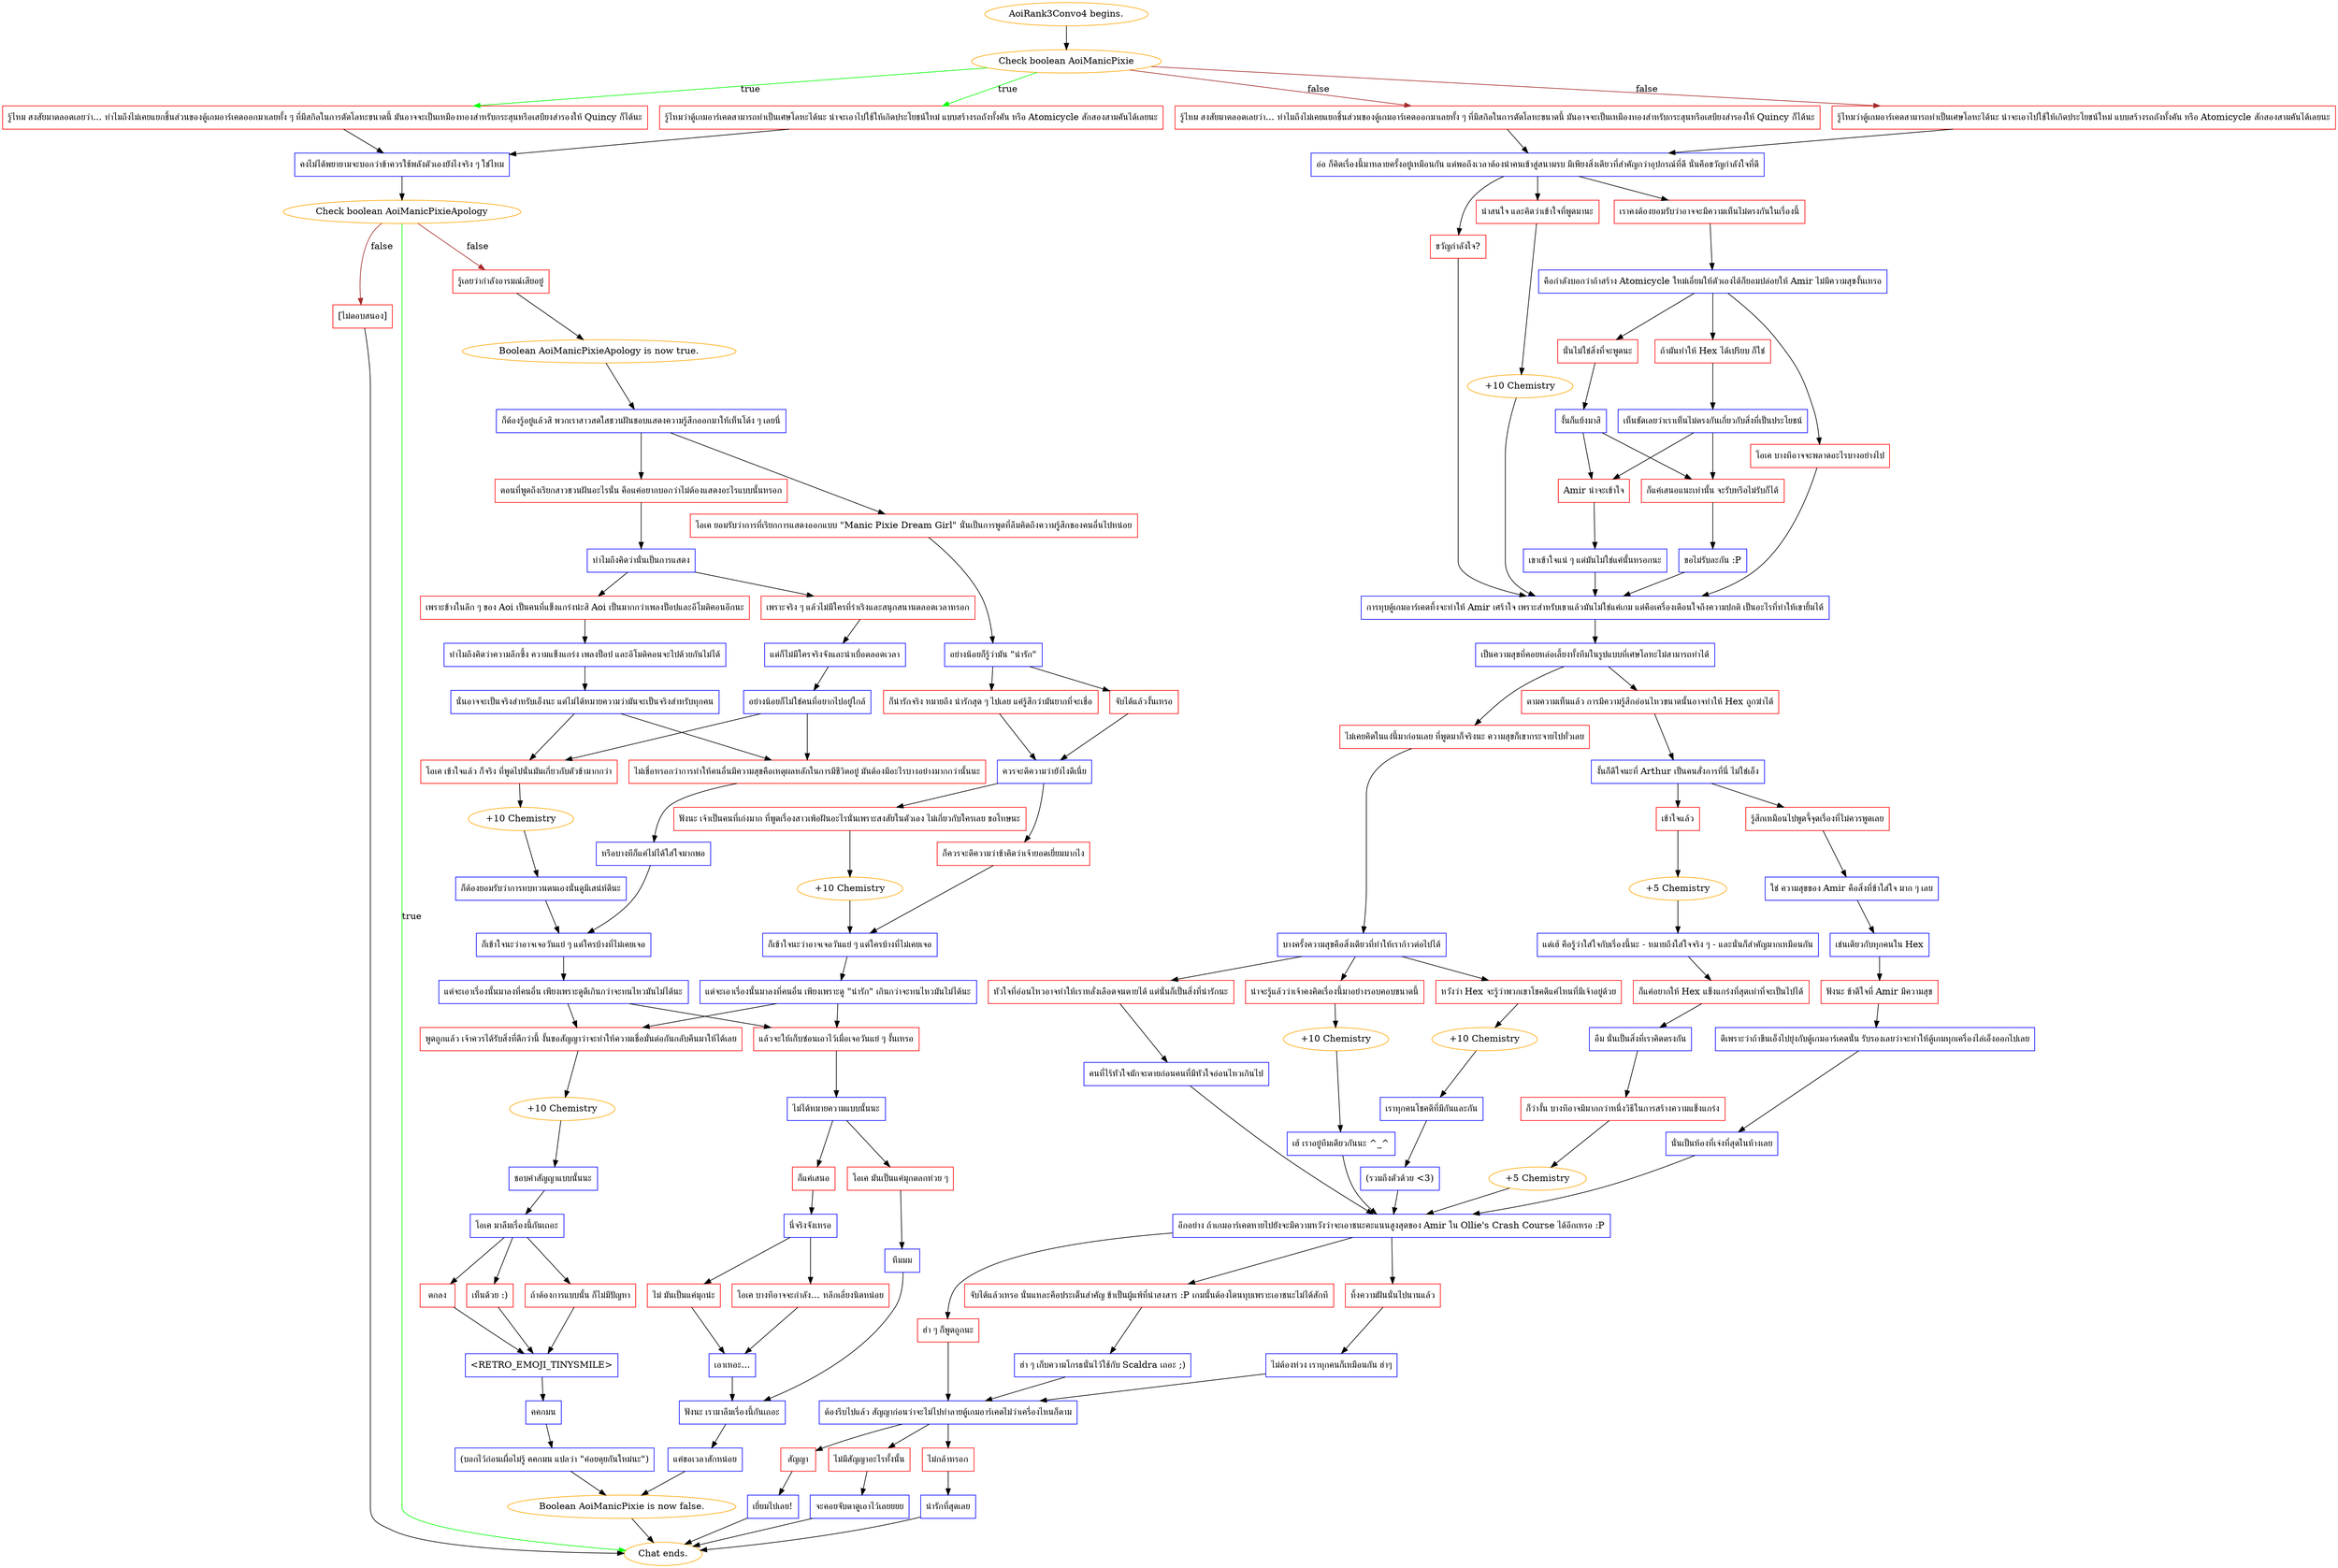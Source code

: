 digraph {
	"AoiRank3Convo4 begins." [color=orange];
		"AoiRank3Convo4 begins." -> j2492287909;
	j2492287909 [label="Check boolean AoiManicPixie",color=orange];
		j2492287909 -> j2491901964 [label=true,color=green];
		j2492287909 -> j3610184934 [label=true,color=green];
		j2492287909 -> j3763008297 [label=false,color=brown];
		j2492287909 -> j805242789 [label=false,color=brown];
	j2491901964 [label="รู้ไหม สงสัยมาตลอดเลยว่า... ทำไมถึงไม่เคยแยกชิ้นส่วนของตู้เกมอาร์เคดออกมาเลยทั้ง ๆ ที่มีสกิลในการดัดโลหะขนาดนี้ มันอาจจะเป็นเหมืองทองสำหรับกระสุนหรือเสบียงสำรองให้ Quincy ก็ได้นะ",shape=box,color=red];
		j2491901964 -> j2486762406;
	j3610184934 [label="รู้ไหมว่าตู้เกมอาร์เคดสามารถทำเป็นเศษโลหะได้นะ น่าจะเอาไปใช้ให้เกิดประโยชน์ใหม่ แบบสร้างรถถังทั้งคัน หรือ Atomicycle สักสองสามคันได้เลยนะ",shape=box,color=red];
		j3610184934 -> j2486762406;
	j3763008297 [label="รู้ไหม สงสัยมาตลอดเลยว่า... ทำไมถึงไม่เคยแยกชิ้นส่วนของตู้เกมอาร์เคดออกมาเลยทั้ง ๆ ที่มีสกิลในการดัดโลหะขนาดนี้ มันอาจจะเป็นเหมืองทองสำหรับกระสุนหรือเสบียงสำรองให้ Quincy ก็ได้นะ",shape=box,color=red];
		j3763008297 -> j816799138;
	j805242789 [label="รู้ไหมว่าตู้เกมอาร์เคดสามารถทำเป็นเศษโลหะได้นะ น่าจะเอาไปใช้ให้เกิดประโยชน์ใหม่ แบบสร้างรถถังทั้งคัน หรือ Atomicycle สักสองสามคันได้เลยนะ",shape=box,color=red];
		j805242789 -> j816799138;
	j2486762406 [label="คงไม่ได้พยายามจะบอกว่าข้าควรใช้พลังตัวเองยังไงจริง ๆ ใช่ไหม",shape=box,color=blue];
		j2486762406 -> j3889849912;
	j816799138 [label="อ๋อ ก็คิดเรื่องนี้มาหลายครั้งอยู่เหมือนกัน แต่พอถึงเวลาต้องนำคนเข้าสู่สนามรบ มีเพียงสิ่งเดียวที่สำคัญกว่าอุปกรณ์ที่ดี นั่นคือขวัญกำลังใจที่ดี",shape=box,color=blue];
		j816799138 -> j590917245;
		j816799138 -> j3923335991;
		j816799138 -> j2909032093;
	j3889849912 [label="Check boolean AoiManicPixieApology",color=orange];
		j3889849912 -> "Chat ends." [label=true,color=green];
		j3889849912 -> j4205813821 [label=false,color=brown];
		j3889849912 -> j186718899 [label=false,color=brown];
	j590917245 [label="ขวัญกำลังใจ?",shape=box,color=red];
		j590917245 -> j158548337;
	j3923335991 [label="น่าสนใจ และคิดว่าเข้าใจที่พูดมานะ",shape=box,color=red];
		j3923335991 -> j1362534982;
	j2909032093 [label="เราคงต้องยอมรับว่าอาจจะมีความเห็นไม่ตรงกันในเรื่องนี้",shape=box,color=red];
		j2909032093 -> j215103057;
	"Chat ends." [color=orange];
	j4205813821 [label="รู้เลยว่ากำลังอารมณ์เสียอยู่",shape=box,color=red];
		j4205813821 -> j3357946713;
	j186718899 [label="[ไม่ตอบสนอง]",shape=box,color=red];
		j186718899 -> "Chat ends.";
	j158548337 [label="การทุบตู้เกมอาร์เคดทิ้งจะทำให้ Amir เศร้าใจ เพราะสำหรับเขาแล้วมันไม่ใช่แค่เกม แต่คือเครื่องเตือนใจถึงความปกติ เป็นอะไรที่ทำให้เขายิ้มได้",shape=box,color=blue];
		j158548337 -> j2437217205;
	j1362534982 [label="+10 Chemistry",color=orange];
		j1362534982 -> j158548337;
	j215103057 [label="คือกำลังบอกว่าถ้าสร้าง Atomicycle ใหม่เอี่ยมให้ตัวเองได้ก็ยอมปล่อยให้ Amir ไม่มีความสุขงั้นเหรอ",shape=box,color=blue];
		j215103057 -> j686241464;
		j215103057 -> j4045110044;
		j215103057 -> j1521270632;
	j3357946713 [label="Boolean AoiManicPixieApology is now true.",color=orange];
		j3357946713 -> j3335333373;
	j2437217205 [label="เป็นความสุขที่คอยหล่อเลี้ยงทั้งทีมในรูปแบบที่เศษโลหะไม่สามารถทำได้",shape=box,color=blue];
		j2437217205 -> j2876510648;
		j2437217205 -> j95985328;
	j686241464 [label="ถ้ามันทำให้ Hex ได้เปรียบ ก็ใช่",shape=box,color=red];
		j686241464 -> j3418535856;
	j4045110044 [label="นั่นไม่ใช่สิ่งที่จะพูดนะ",shape=box,color=red];
		j4045110044 -> j344436041;
	j1521270632 [label="โอเค บางทีอาจจะพลาดอะไรบางอย่างไป",shape=box,color=red];
		j1521270632 -> j158548337;
	j3335333373 [label="ก็ต้องรู้อยู่แล้วสิ พวกเราสาวสดใสชวนฝันชอบแสดงความรู้สึกออกมาให้เห็นโต้ง ๆ เลยนี่",shape=box,color=blue];
		j3335333373 -> j997709047;
		j3335333373 -> j2267556521;
	j2876510648 [label="ไม่เคยคิดในแง่นี้มาก่อนเลย ที่พูดมาก็จริงนะ ความสุขก็เขากระจายไปทั่วเลย",shape=box,color=red];
		j2876510648 -> j2779630710;
	j95985328 [label="ตามความเห็นแล้ว การมีความรู้สึกอ่อนไหวขนาดนั้นอาจทำให้ Hex ถูกฆ่าได้",shape=box,color=red];
		j95985328 -> j2166092443;
	j3418535856 [label="เห็นชัดเลยว่าเราเห็นไม่ตรงกันเกี่ยวกับสิ่งที่เป็นประโยชน์",shape=box,color=blue];
		j3418535856 -> j459610847;
		j3418535856 -> j674400313;
	j344436041 [label="งั้นก็แย้งมาสิ",shape=box,color=blue];
		j344436041 -> j459610847;
		j344436041 -> j674400313;
	j997709047 [label="โอเค ยอมรับว่าการที่เรียกการแสดงออกแบบ \"Manic Pixie Dream Girl\" นั่นเป็นการพูดที่ลืมคิดถึงความรู้สึกของคนอื่นไปหน่อย",shape=box,color=red];
		j997709047 -> j4143386925;
	j2267556521 [label="ตอนที่พูดถึงเรียกสาวชวนฝันอะไรนั่น คือแค่อยากบอกว่าไม่ต้องแสดงอะไรแบบนั้นหรอก",shape=box,color=red];
		j2267556521 -> j3083650267;
	j2779630710 [label="บางครั้งความสุขคือสิ่งเดียวที่ทำให้เราก้าวต่อไปได้",shape=box,color=blue];
		j2779630710 -> j3215177700;
		j2779630710 -> j4160115136;
		j2779630710 -> j1440952572;
	j2166092443 [label="งั้นก็ดีใจนะที่ Arthur เป็นคนสั่งการที่นี่ ไม่ใช่เอ็ง",shape=box,color=blue];
		j2166092443 -> j3474463227;
		j2166092443 -> j1362404585;
	j459610847 [label="ก็แค่เสนอแนะเท่านั้น จะรับหรือไม่รับก็ได้",shape=box,color=red];
		j459610847 -> j3099137921;
	j674400313 [label="Amir น่าจะเข้าใจ",shape=box,color=red];
		j674400313 -> j1652025125;
	j4143386925 [label="อย่างน้อยก็รู้ว่ามัน \"น่ารัก\"",shape=box,color=blue];
		j4143386925 -> j2280333252;
		j4143386925 -> j944325102;
	j3083650267 [label="ทำไมถึงคิดว่านั่นเป็นการแสดง",shape=box,color=blue];
		j3083650267 -> j1407102553;
		j3083650267 -> j719904177;
	j3215177700 [label="น่าจะรู้แล้วว่าเจ้าคงคิดเรื่องนี้มาอย่างรอบคอบขนาดนี้",shape=box,color=red];
		j3215177700 -> j1830283812;
	j4160115136 [label="หวังว่า Hex จะรู้ว่าพวกเขาโชคดีแค่ไหนที่มีเจ้าอยู่ด้วย",shape=box,color=red];
		j4160115136 -> j4025369053;
	j1440952572 [label="หัวใจที่อ่อนไหวอาจทำให้เราหลั่งเลือดจนตายได้ แต่นั่นก็เป็นสิ่งที่น่ารักนะ",shape=box,color=red];
		j1440952572 -> j1532049841;
	j3474463227 [label="เข้าใจแล้ว",shape=box,color=red];
		j3474463227 -> j4098833912;
	j1362404585 [label="รู้สึกเหมือนไปพูดจี้จุดเรื่องที่ไม่ควรพูดเลย",shape=box,color=red];
		j1362404585 -> j3055012219;
	j3099137921 [label="ขอไม่รับละกัน :P",shape=box,color=blue];
		j3099137921 -> j158548337;
	j1652025125 [label="เขาเข้าใจแน่ ๆ แต่มันไม่ใช่แค่นั้นหรอกนะ",shape=box,color=blue];
		j1652025125 -> j158548337;
	j2280333252 [label="ก็น่ารักจริง หมายถึง น่ารักสุด ๆ ไปเลย แค่รู้สึกว่ามันยากที่จะเชื่อ",shape=box,color=red];
		j2280333252 -> j1736390642;
	j944325102 [label="จับได้แล้วงั้นเหรอ",shape=box,color=red];
		j944325102 -> j1736390642;
	j1407102553 [label="เพราะจริง ๆ แล้วไม่มีใครที่ร่าเริงและสนุกสนานตลอดเวลาหรอก",shape=box,color=red];
		j1407102553 -> j2092608192;
	j719904177 [label="เพราะข้างในลึก ๆ ของ Aoi เป็นคนที่แข็งแกร่งน่ะสิ Aoi เป็นมากกว่าเพลงป็อปและอีโมติคอนอีกนะ",shape=box,color=red];
		j719904177 -> j3987849741;
	j1830283812 [label="+10 Chemistry",color=orange];
		j1830283812 -> j2209455272;
	j4025369053 [label="+10 Chemistry",color=orange];
		j4025369053 -> j24753525;
	j1532049841 [label="คนที่ไร้หัวใจมักจะตายก่อนคนที่มีหัวใจอ่อนไหวเกินไป",shape=box,color=blue];
		j1532049841 -> j3516284282;
	j4098833912 [label="+5 Chemistry",color=orange];
		j4098833912 -> j1045662368;
	j3055012219 [label="ใช่ ความสุขของ Amir คือสิ่งที่ข้าใส่ใจ มาก ๆ เลย",shape=box,color=blue];
		j3055012219 -> j804760446;
	j1736390642 [label="ควรจะตีความว่ายังไงดีเนี่ย",shape=box,color=blue];
		j1736390642 -> j1703186213;
		j1736390642 -> j2964680377;
	j2092608192 [label="แต่ก็ไม่มีใครจริงจังและน่าเบื่อตลอดเวลา",shape=box,color=blue];
		j2092608192 -> j2299166810;
	j3987849741 [label="ทำไมถึงคิดว่าความลึกซึ้ง ความแข็งแกร่ง เพลงป็อป และอิโมติคอนจะไปด้วยกันไม่ได้",shape=box,color=blue];
		j3987849741 -> j878217126;
	j2209455272 [label="เฮ้ เราอยู่ทีมเดียวกันนะ ^_^",shape=box,color=blue];
		j2209455272 -> j3516284282;
	j24753525 [label="เราทุกคนโชคดีที่มีกันและกัน",shape=box,color=blue];
		j24753525 -> j4234818490;
	j3516284282 [label="อีกอย่าง ถ้าเกมอาร์เคดหายไปยังจะมีความหวังว่าจะเอาชนะคะแนนสูงสุดของ Amir ใน Ollie's Crash Course ได้อีกเหรอ :P",shape=box,color=blue];
		j3516284282 -> j1808641250;
		j3516284282 -> j2485470076;
		j3516284282 -> j2089850480;
	j1045662368 [label="แต่เฮ้ คือรู้ว่าใส่ใจกับเรื่องนี้นะ - หมายถึงใส่ใจจริง ๆ - และนั่นก็สำคัญมากเหมือนกัน",shape=box,color=blue];
		j1045662368 -> j110795083;
	j804760446 [label="เช่นเดียวกับทุกคนใน Hex",shape=box,color=blue];
		j804760446 -> j2790685010;
	j1703186213 [label="ฟังนะ เจ้าเป็นคนที่เก่งมาก ที่พูดเรื่องสาวเพ้อฝันอะไรนั่นเพราะสงสัยในตัวเอง ไม่เกี่ยวกับใครเลย ขอโทษนะ",shape=box,color=red];
		j1703186213 -> j1513546546;
	j2964680377 [label="ก็ควรจะตีความว่าข้าคิดว่าเจ้ายอดเยี่ยมมากไง",shape=box,color=red];
		j2964680377 -> j2572743741;
	j2299166810 [label="อย่างน้อยก็ไม่ใช่คนที่อยากไปอยู่ใกล้",shape=box,color=blue];
		j2299166810 -> j3398053645;
		j2299166810 -> j1643532698;
	j878217126 [label="นั่นอาจจะเป็นจริงสำหรับเอ็งนะ แต่ไม่ได้หมายความว่ามันจะเป็นจริงสำหรับทุกคน",shape=box,color=blue];
		j878217126 -> j1643532698;
		j878217126 -> j3398053645;
	j4234818490 [label="(รวมถึงตัวด้วย <3)",shape=box,color=blue];
		j4234818490 -> j3516284282;
	j1808641250 [label="จับได้แล้วเหรอ นั่นแหละคือประเด็นสำคัญ ข้าเป็นผู้แพ้ที่น่าสงสาร :P เกมนั้นต้องโดนทุบเพราะเอาชนะไม่ได้สักที",shape=box,color=red];
		j1808641250 -> j1212059671;
	j2485470076 [label="ฮ่า ๆ ก็พูดถูกนะ",shape=box,color=red];
		j2485470076 -> j2062112818;
	j2089850480 [label="ทิ้งความฝันนั่นไปนานแล้ว",shape=box,color=red];
		j2089850480 -> j4066678023;
	j110795083 [label="ก็แค่อยากให้ Hex แข็งแกร่งที่สุดเท่าที่จะเป็นไปได้",shape=box,color=red];
		j110795083 -> j2117201538;
	j2790685010 [label="ฟังนะ ข้าดีใจที่ Amir มีความสุข",shape=box,color=red];
		j2790685010 -> j3544072008;
	j1513546546 [label="+10 Chemistry",color=orange];
		j1513546546 -> j2572743741;
	j2572743741 [label="ก็เข้าใจนะว่าอาจเจอวันแย่ ๆ แต่ใครบ้างที่ไม่เคยเจอ",shape=box,color=blue];
		j2572743741 -> j1705152491;
	j3398053645 [label="ไม่เชื่อหรอกว่าการทำให้คนอื่นมีความสุขคือเหตุผลหลักในการมีชีวิตอยู่ มันต้องมีอะไรบางอย่างมากกว่านั้นนะ",shape=box,color=red];
		j3398053645 -> j3205077851;
	j1643532698 [label="โอเค เข้าใจแล้ว ก็จริง ที่พูดไปนั่นมันเกี่ยวกับตัวข้ามากกว่า",shape=box,color=red];
		j1643532698 -> j2190355918;
	j1212059671 [label="ฮ่า ๆ เก็บความโกรธนั่นไว้ใช้กับ Scaldra เถอะ ;)",shape=box,color=blue];
		j1212059671 -> j2062112818;
	j2062112818 [label="ต้องรีบไปแล้ว สัญญาก่อนว่าจะไม่ไปทำลายตู้เกมอาร์เคดไม่ว่าเครื่องไหนก็ตาม",shape=box,color=blue];
		j2062112818 -> j3646638996;
		j2062112818 -> j2894511650;
		j2062112818 -> j1442872576;
	j4066678023 [label="ไม่ต้องห่วง เราทุกคนก็เหมือนกัน ฮ่าๆ",shape=box,color=blue];
		j4066678023 -> j2062112818;
	j2117201538 [label="อืม นั่นเป็นสิ่งที่เราคิดตรงกัน",shape=box,color=blue];
		j2117201538 -> j337716970;
	j3544072008 [label="ดีเพราะว่าถ้าขืนเอ็งไปยุ่งกับตู้เกมอาร์เคดนั่น รับรองเลยว่าจะทำให้ตู้เกมทุกเครื่องไล่เอ็งออกไปเลย",shape=box,color=blue];
		j3544072008 -> j2081553521;
	j1705152491 [label="แต่จะเอาเรื่องนั้นมาลงที่คนอื่น เพียงเพราะดู \"น่ารัก\" เกินกว่าจะทนไหวมันไม่ได้นะ",shape=box,color=blue];
		j1705152491 -> j152609500;
		j1705152491 -> j3751719731;
	j3205077851 [label="หรือบางทีก็แค่ไม่ได้ใส่ใจมากพอ",shape=box,color=blue];
		j3205077851 -> j2739520609;
	j2190355918 [label="+10 Chemistry",color=orange];
		j2190355918 -> j832043952;
	j3646638996 [label="สัญญา",shape=box,color=red];
		j3646638996 -> j1575150120;
	j2894511650 [label="ไม่มีสัญญาอะไรทั้งนั้น",shape=box,color=red];
		j2894511650 -> j1143331040;
	j1442872576 [label="ไม่กล้าหรอก",shape=box,color=red];
		j1442872576 -> j3446990959;
	j337716970 [label="ก็ว่างั้น บางทีอาจมีมากกว่าหนึ่งวิธีในการสร้างความแข็งแกร่ง",shape=box,color=red];
		j337716970 -> j41162880;
	j2081553521 [label="นั่นเป็นห้องที่เจ๋งที่สุดในห้างเลย",shape=box,color=blue];
		j2081553521 -> j3516284282;
	j152609500 [label="พูดถูกแล้ว เจ้าควรได้รับสิ่งที่ดีกว่านี้ งั้นขอสัญญาว่าจะทำให้ความเชื่อมั่นต่อกันกลับคืนมาให้ได้เลย",shape=box,color=red];
		j152609500 -> j3622062590;
	j3751719731 [label="แล้วจะให้เก็บซ่อนเอาไว้เมื่อเจอวันแย่ ๆ งั้นเหรอ",shape=box,color=red];
		j3751719731 -> j360939553;
	j2739520609 [label="ก็เข้าใจนะว่าอาจเจอวันแย่ ๆ แต่ใครบ้างที่ไม่เคยเจอ",shape=box,color=blue];
		j2739520609 -> j4117896654;
	j832043952 [label="ก็ต้องยอมรับว่าการทบทวนตนเองนั่นดูมีเสน่ห์ดีนะ",shape=box,color=blue];
		j832043952 -> j2739520609;
	j1575150120 [label="เยี่ยมไปเลย!",shape=box,color=blue];
		j1575150120 -> "Chat ends.";
	j1143331040 [label="จะคอยจับตาดูเอาไว้เลยยยย",shape=box,color=blue];
		j1143331040 -> "Chat ends.";
	j3446990959 [label="น่ารักที่สุดเลย",shape=box,color=blue];
		j3446990959 -> "Chat ends.";
	j41162880 [label="+5 Chemistry",color=orange];
		j41162880 -> j3516284282;
	j3622062590 [label="+10 Chemistry",color=orange];
		j3622062590 -> j3373573056;
	j360939553 [label="ไม่ได้หมายความแบบนั้นนะ",shape=box,color=blue];
		j360939553 -> j1355018474;
		j360939553 -> j2560157822;
	j4117896654 [label="แต่จะเอาเรื่องนั้นมาลงที่คนอื่น เพียงเพราะดูดีเกินกว่าจะทนไหวมันไม่ได้นะ",shape=box,color=blue];
		j4117896654 -> j152609500;
		j4117896654 -> j3751719731;
	j3373573056 [label="ชอบคำสัญญาแบบนั้นนะ",shape=box,color=blue];
		j3373573056 -> j3816900450;
	j1355018474 [label="ก็แค่เสนอ",shape=box,color=red];
		j1355018474 -> j1626624508;
	j2560157822 [label="โอเค มันเป็นแค่มุกตลกห่วย ๆ",shape=box,color=red];
		j2560157822 -> j250136862;
	j3816900450 [label="โอเค มาลืมเรื่องนี้กันเถอะ",shape=box,color=blue];
		j3816900450 -> j1281953400;
		j3816900450 -> j2787097002;
		j3816900450 -> j4141663225;
	j1626624508 [label="นี่จริงจังเหรอ",shape=box,color=blue];
		j1626624508 -> j486473018;
		j1626624508 -> j2045292800;
	j250136862 [label="หืมมม",shape=box,color=blue];
		j250136862 -> j3312642909;
	j1281953400 [label="ตกลง",shape=box,color=red];
		j1281953400 -> j168365388;
	j2787097002 [label="เห็นด้วย :)",shape=box,color=red];
		j2787097002 -> j168365388;
	j4141663225 [label="ถ้าต้องการแบบนั้น ก็ไม่มีปัญหา",shape=box,color=red];
		j4141663225 -> j168365388;
	j486473018 [label="โอเค บางทีอาจจะกำลัง… หลีกเลี่ยงนิดหน่อย",shape=box,color=red];
		j486473018 -> j1509229605;
	j2045292800 [label="ไม่ มันเป็นแค่มุกน่ะ",shape=box,color=red];
		j2045292800 -> j1509229605;
	j3312642909 [label="ฟังนะ เรามาลืมเรื่องนี้กันเถอะ",shape=box,color=blue];
		j3312642909 -> j2297762073;
	j168365388 [label="<RETRO_EMOJI_TINYSMILE>",shape=box,color=blue];
		j168365388 -> j1249010196;
	j1509229605 [label="เอาเหอะ...",shape=box,color=blue];
		j1509229605 -> j3312642909;
	j2297762073 [label="แค่ขอเวลาสักหน่อย",shape=box,color=blue];
		j2297762073 -> j2477397060;
	j1249010196 [label="คคกมน",shape=box,color=blue];
		j1249010196 -> j139605584;
	j2477397060 [label="Boolean AoiManicPixie is now false.",color=orange];
		j2477397060 -> "Chat ends.";
	j139605584 [label="(บอกไว้ก่อนเผื่อไม่รู้ คคกมน แปลว่า \"ค่อยคุยกันใหม่นะ\")",shape=box,color=blue];
		j139605584 -> j2477397060;
}
